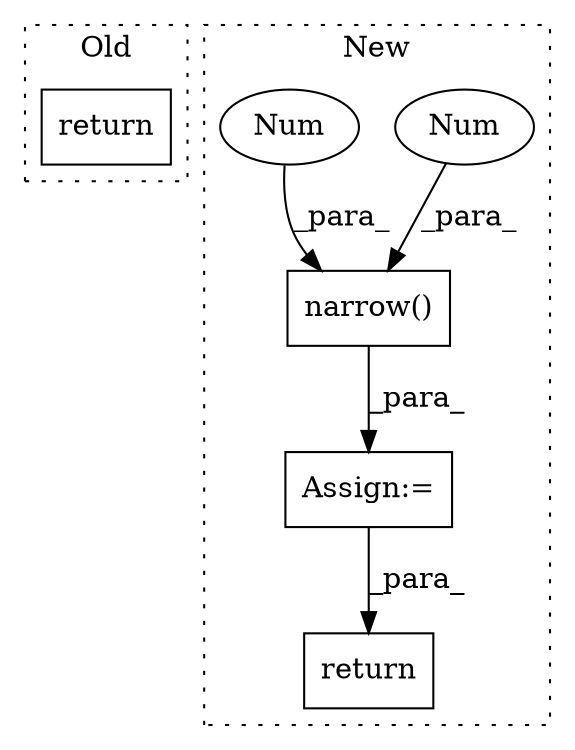 digraph G {
subgraph cluster0 {
1 [label="return" a="93" s="5007" l="7" shape="box"];
label = "Old";
style="dotted";
}
subgraph cluster1 {
2 [label="narrow()" a="75" s="5134,5188" l="13,1" shape="box"];
3 [label="Num" a="76" s="5187" l="1" shape="ellipse"];
4 [label="Num" a="76" s="5184" l="1" shape="ellipse"];
5 [label="Assign:=" a="68" s="5131" l="3" shape="box"];
6 [label="return" a="93" s="5199" l="7" shape="box"];
label = "New";
style="dotted";
}
2 -> 5 [label="_para_"];
3 -> 2 [label="_para_"];
4 -> 2 [label="_para_"];
5 -> 6 [label="_para_"];
}